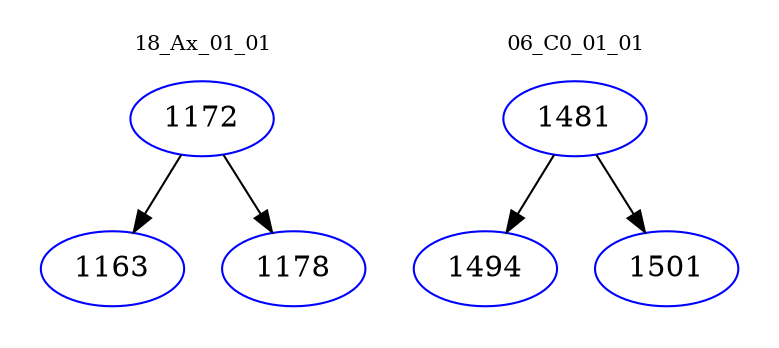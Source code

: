 digraph{
subgraph cluster_0 {
color = white
label = "18_Ax_01_01";
fontsize=10;
T0_1172 [label="1172", color="blue"]
T0_1172 -> T0_1163 [color="black"]
T0_1163 [label="1163", color="blue"]
T0_1172 -> T0_1178 [color="black"]
T0_1178 [label="1178", color="blue"]
}
subgraph cluster_1 {
color = white
label = "06_C0_01_01";
fontsize=10;
T1_1481 [label="1481", color="blue"]
T1_1481 -> T1_1494 [color="black"]
T1_1494 [label="1494", color="blue"]
T1_1481 -> T1_1501 [color="black"]
T1_1501 [label="1501", color="blue"]
}
}
